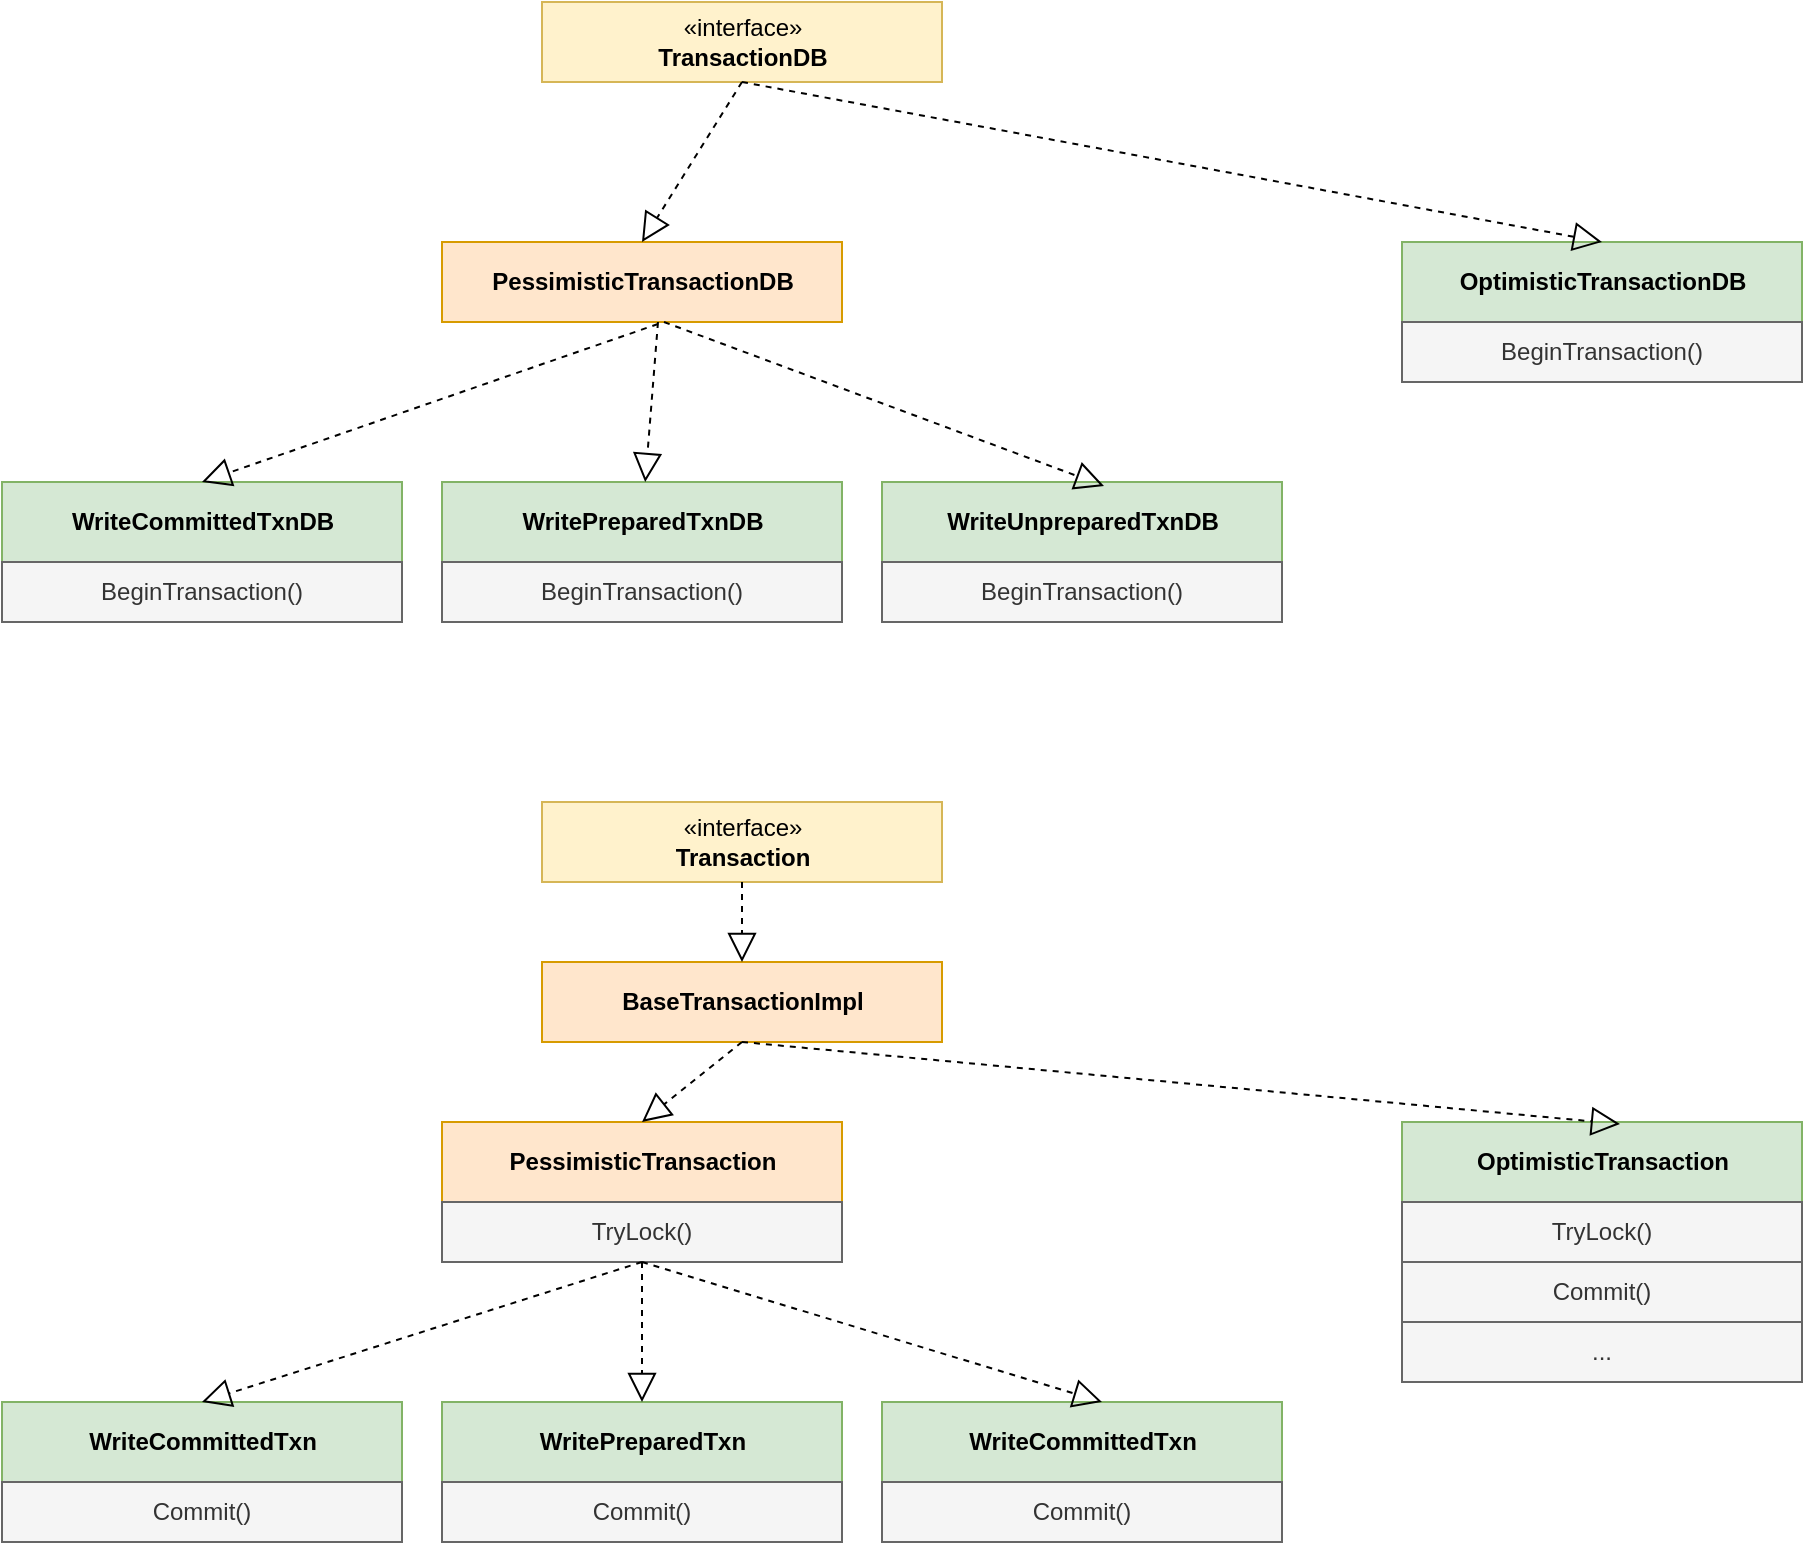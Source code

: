 <mxfile version="14.9.3" type="github">
  <diagram id="8KGm0N4p7uLPsV3gt4K9" name="Page-1">
    <mxGraphModel dx="2272" dy="839" grid="1" gridSize="10" guides="1" tooltips="1" connect="1" arrows="1" fold="1" page="1" pageScale="1" pageWidth="850" pageHeight="1100" math="0" shadow="0">
      <root>
        <mxCell id="0" />
        <mxCell id="1" parent="0" />
        <mxCell id="wUhDLif7GBNQYp5O0AHX-3" value="«interface»&lt;br&gt;&lt;b&gt;TransactionDB&lt;/b&gt;" style="html=1;fillColor=#fff2cc;strokeColor=#d6b656;" parent="1" vertex="1">
          <mxGeometry x="-510" y="140" width="200" height="40" as="geometry" />
        </mxCell>
        <mxCell id="wUhDLif7GBNQYp5O0AHX-5" value="&lt;b&gt;PessimisticTransactionDB &lt;/b&gt;" style="html=1;fillColor=#ffe6cc;strokeColor=#d79b00;" parent="1" vertex="1">
          <mxGeometry x="-560" y="260" width="200" height="40" as="geometry" />
        </mxCell>
        <mxCell id="wUhDLif7GBNQYp5O0AHX-6" value="OptimisticTransactionDB " style="html=1;fillColor=#d5e8d4;strokeColor=#82b366;fontStyle=1" parent="1" vertex="1">
          <mxGeometry x="-80" y="260" width="200" height="40" as="geometry" />
        </mxCell>
        <mxCell id="wUhDLif7GBNQYp5O0AHX-8" value="BeginTransaction()" style="rounded=0;whiteSpace=wrap;html=1;fillColor=#f5f5f5;strokeColor=#666666;fontColor=#333333;" parent="1" vertex="1">
          <mxGeometry x="-80" y="300" width="200" height="30" as="geometry" />
        </mxCell>
        <mxCell id="wUhDLif7GBNQYp5O0AHX-11" value="PessimisticTransaction" style="html=1;fillColor=#ffe6cc;strokeColor=#d79b00;fontStyle=1" parent="1" vertex="1">
          <mxGeometry x="-560" y="700" width="200" height="40" as="geometry" />
        </mxCell>
        <mxCell id="wUhDLif7GBNQYp5O0AHX-13" value="OptimisticTransaction" style="html=1;fillColor=#d5e8d4;strokeColor=#82b366;fontStyle=1" parent="1" vertex="1">
          <mxGeometry x="-80" y="700" width="200" height="40" as="geometry" />
        </mxCell>
        <mxCell id="wUhDLif7GBNQYp5O0AHX-15" value="«interface»&lt;br&gt;&lt;b&gt;Transaction&lt;/b&gt;" style="html=1;fillColor=#fff2cc;strokeColor=#d6b656;" parent="1" vertex="1">
          <mxGeometry x="-510" y="540" width="200" height="40" as="geometry" />
        </mxCell>
        <mxCell id="wUhDLif7GBNQYp5O0AHX-30" value="&lt;b&gt;BaseTransactionImpl&lt;/b&gt;" style="html=1;fillColor=#ffe6cc;strokeColor=#d79b00;" parent="1" vertex="1">
          <mxGeometry x="-510" y="620" width="200" height="40" as="geometry" />
        </mxCell>
        <mxCell id="wUhDLif7GBNQYp5O0AHX-31" value="" style="endArrow=block;dashed=1;endFill=0;endSize=12;html=1;exitX=0.5;exitY=1;exitDx=0;exitDy=0;entryX=0.5;entryY=0;entryDx=0;entryDy=0;" parent="1" source="wUhDLif7GBNQYp5O0AHX-3" edge="1" target="wUhDLif7GBNQYp5O0AHX-5">
          <mxGeometry width="160" relative="1" as="geometry">
            <mxPoint x="-780" y="250" as="sourcePoint" />
            <mxPoint x="-500" y="240" as="targetPoint" />
          </mxGeometry>
        </mxCell>
        <mxCell id="wUhDLif7GBNQYp5O0AHX-33" value="" style="endArrow=block;dashed=1;endFill=0;endSize=12;html=1;exitX=0.5;exitY=1;exitDx=0;exitDy=0;entryX=0.5;entryY=0;entryDx=0;entryDy=0;" parent="1" source="wUhDLif7GBNQYp5O0AHX-3" target="wUhDLif7GBNQYp5O0AHX-6" edge="1">
          <mxGeometry width="160" relative="1" as="geometry">
            <mxPoint x="-620" y="280" as="sourcePoint" />
            <mxPoint x="-460" y="280" as="targetPoint" />
          </mxGeometry>
        </mxCell>
        <mxCell id="wUhDLif7GBNQYp5O0AHX-38" value="" style="endArrow=block;dashed=1;endFill=0;endSize=12;html=1;exitX=0.5;exitY=1;exitDx=0;exitDy=0;entryX=0.5;entryY=0;entryDx=0;entryDy=0;" parent="1" source="wUhDLif7GBNQYp5O0AHX-15" target="wUhDLif7GBNQYp5O0AHX-30" edge="1">
          <mxGeometry width="160" relative="1" as="geometry">
            <mxPoint x="-785" y="680" as="sourcePoint" />
            <mxPoint x="-645" y="740" as="targetPoint" />
          </mxGeometry>
        </mxCell>
        <mxCell id="wUhDLif7GBNQYp5O0AHX-40" value="" style="endArrow=block;dashed=1;endFill=0;endSize=12;html=1;exitX=0.5;exitY=1;exitDx=0;exitDy=0;entryX=0.5;entryY=0;entryDx=0;entryDy=0;" parent="1" source="wUhDLif7GBNQYp5O0AHX-30" target="wUhDLif7GBNQYp5O0AHX-11" edge="1">
          <mxGeometry width="160" relative="1" as="geometry">
            <mxPoint x="-795" y="780" as="sourcePoint" />
            <mxPoint x="-655" y="840" as="targetPoint" />
          </mxGeometry>
        </mxCell>
        <mxCell id="wUhDLif7GBNQYp5O0AHX-41" value="" style="endArrow=block;dashed=1;endFill=0;endSize=12;html=1;entryX=0.545;entryY=0.025;entryDx=0;entryDy=0;exitX=0.5;exitY=1;exitDx=0;exitDy=0;entryPerimeter=0;" parent="1" source="wUhDLif7GBNQYp5O0AHX-30" target="wUhDLif7GBNQYp5O0AHX-13" edge="1">
          <mxGeometry width="160" relative="1" as="geometry">
            <mxPoint x="-785" y="750" as="sourcePoint" />
            <mxPoint x="-665" y="840" as="targetPoint" />
          </mxGeometry>
        </mxCell>
        <mxCell id="Xe59qDCcCS6_xqgz3qhU-2" value="TryLock()" style="rounded=0;whiteSpace=wrap;html=1;fillColor=#f5f5f5;strokeColor=#666666;fontColor=#333333;" vertex="1" parent="1">
          <mxGeometry x="-80" y="740" width="200" height="30" as="geometry" />
        </mxCell>
        <mxCell id="Xe59qDCcCS6_xqgz3qhU-4" value="Commit()" style="rounded=0;whiteSpace=wrap;html=1;fillColor=#f5f5f5;strokeColor=#666666;fontColor=#333333;" vertex="1" parent="1">
          <mxGeometry x="-80" y="770" width="200" height="30" as="geometry" />
        </mxCell>
        <mxCell id="Xe59qDCcCS6_xqgz3qhU-6" value="..." style="rounded=0;whiteSpace=wrap;html=1;fillColor=#f5f5f5;strokeColor=#666666;fontColor=#333333;" vertex="1" parent="1">
          <mxGeometry x="-80" y="800" width="200" height="30" as="geometry" />
        </mxCell>
        <mxCell id="Xe59qDCcCS6_xqgz3qhU-7" value="WriteCommittedTxnDB" style="html=1;fillColor=#d5e8d4;strokeColor=#82b366;fontStyle=1" vertex="1" parent="1">
          <mxGeometry x="-780" y="380" width="200" height="40" as="geometry" />
        </mxCell>
        <mxCell id="Xe59qDCcCS6_xqgz3qhU-8" value="TryLock()" style="rounded=0;whiteSpace=wrap;html=1;fillColor=#f5f5f5;strokeColor=#666666;fontColor=#333333;" vertex="1" parent="1">
          <mxGeometry x="-560" y="740" width="200" height="30" as="geometry" />
        </mxCell>
        <mxCell id="Xe59qDCcCS6_xqgz3qhU-9" value="BeginTransaction()" style="rounded=0;whiteSpace=wrap;html=1;fillColor=#f5f5f5;strokeColor=#666666;fontColor=#333333;" vertex="1" parent="1">
          <mxGeometry x="-780" y="420" width="200" height="30" as="geometry" />
        </mxCell>
        <mxCell id="Xe59qDCcCS6_xqgz3qhU-11" value="WritePreparedTxn" style="html=1;fillColor=#d5e8d4;strokeColor=#82b366;fontStyle=1" vertex="1" parent="1">
          <mxGeometry x="-560" y="840" width="200" height="40" as="geometry" />
        </mxCell>
        <mxCell id="Xe59qDCcCS6_xqgz3qhU-13" value="Commit()" style="rounded=0;whiteSpace=wrap;html=1;fillColor=#f5f5f5;strokeColor=#666666;fontColor=#333333;" vertex="1" parent="1">
          <mxGeometry x="-560" y="880" width="200" height="30" as="geometry" />
        </mxCell>
        <mxCell id="Xe59qDCcCS6_xqgz3qhU-15" value="WritePreparedTxnDB" style="html=1;fillColor=#d5e8d4;strokeColor=#82b366;fontStyle=1" vertex="1" parent="1">
          <mxGeometry x="-560" y="380" width="200" height="40" as="geometry" />
        </mxCell>
        <mxCell id="Xe59qDCcCS6_xqgz3qhU-16" value="BeginTransaction()" style="rounded=0;whiteSpace=wrap;html=1;fillColor=#f5f5f5;strokeColor=#666666;fontColor=#333333;" vertex="1" parent="1">
          <mxGeometry x="-560" y="420" width="200" height="30" as="geometry" />
        </mxCell>
        <mxCell id="Xe59qDCcCS6_xqgz3qhU-17" value="" style="endArrow=block;dashed=1;endFill=0;endSize=12;html=1;exitX=0.54;exitY=1.025;exitDx=0;exitDy=0;exitPerimeter=0;entryX=0.5;entryY=0;entryDx=0;entryDy=0;" edge="1" parent="1" source="wUhDLif7GBNQYp5O0AHX-5" target="Xe59qDCcCS6_xqgz3qhU-7">
          <mxGeometry width="160" relative="1" as="geometry">
            <mxPoint x="-500" y="280" as="sourcePoint" />
            <mxPoint x="-590" y="340" as="targetPoint" />
          </mxGeometry>
        </mxCell>
        <mxCell id="Xe59qDCcCS6_xqgz3qhU-18" value="WriteUnpreparedTxnDB" style="html=1;fillColor=#d5e8d4;strokeColor=#82b366;fontStyle=1" vertex="1" parent="1">
          <mxGeometry x="-340" y="380" width="200" height="40" as="geometry" />
        </mxCell>
        <mxCell id="Xe59qDCcCS6_xqgz3qhU-19" value="BeginTransaction()" style="rounded=0;whiteSpace=wrap;html=1;fillColor=#f5f5f5;strokeColor=#666666;fontColor=#333333;" vertex="1" parent="1">
          <mxGeometry x="-340" y="420" width="200" height="30" as="geometry" />
        </mxCell>
        <mxCell id="Xe59qDCcCS6_xqgz3qhU-20" value="" style="endArrow=block;dashed=1;endFill=0;endSize=12;html=1;" edge="1" parent="1" target="Xe59qDCcCS6_xqgz3qhU-15">
          <mxGeometry width="160" relative="1" as="geometry">
            <mxPoint x="-452" y="300" as="sourcePoint" />
            <mxPoint x="-670" y="390" as="targetPoint" />
          </mxGeometry>
        </mxCell>
        <mxCell id="Xe59qDCcCS6_xqgz3qhU-21" value="" style="endArrow=block;dashed=1;endFill=0;endSize=12;html=1;entryX=0.555;entryY=0.05;entryDx=0;entryDy=0;entryPerimeter=0;exitX=0.555;exitY=1;exitDx=0;exitDy=0;exitPerimeter=0;" edge="1" parent="1" source="wUhDLif7GBNQYp5O0AHX-5" target="Xe59qDCcCS6_xqgz3qhU-18">
          <mxGeometry width="160" relative="1" as="geometry">
            <mxPoint x="-490" y="290" as="sourcePoint" />
            <mxPoint x="-456.667" y="390" as="targetPoint" />
          </mxGeometry>
        </mxCell>
        <mxCell id="Xe59qDCcCS6_xqgz3qhU-25" value="" style="endArrow=block;dashed=1;endFill=0;endSize=12;html=1;exitX=0.5;exitY=1;exitDx=0;exitDy=0;" edge="1" parent="1" source="Xe59qDCcCS6_xqgz3qhU-8" target="Xe59qDCcCS6_xqgz3qhU-11">
          <mxGeometry width="160" relative="1" as="geometry">
            <mxPoint x="-442" y="310" as="sourcePoint" />
            <mxPoint x="-448.4" y="390" as="targetPoint" />
          </mxGeometry>
        </mxCell>
        <mxCell id="Xe59qDCcCS6_xqgz3qhU-26" value="WriteCommittedTxn" style="html=1;fillColor=#d5e8d4;strokeColor=#82b366;fontStyle=1" vertex="1" parent="1">
          <mxGeometry x="-780" y="840" width="200" height="40" as="geometry" />
        </mxCell>
        <mxCell id="Xe59qDCcCS6_xqgz3qhU-27" value="Commit()" style="rounded=0;whiteSpace=wrap;html=1;fillColor=#f5f5f5;strokeColor=#666666;fontColor=#333333;" vertex="1" parent="1">
          <mxGeometry x="-780" y="880" width="200" height="30" as="geometry" />
        </mxCell>
        <mxCell id="Xe59qDCcCS6_xqgz3qhU-28" value="" style="endArrow=block;dashed=1;endFill=0;endSize=12;html=1;exitX=0.5;exitY=1;exitDx=0;exitDy=0;entryX=0.5;entryY=0;entryDx=0;entryDy=0;" edge="1" parent="1" source="Xe59qDCcCS6_xqgz3qhU-8" target="Xe59qDCcCS6_xqgz3qhU-26">
          <mxGeometry width="160" relative="1" as="geometry">
            <mxPoint x="-450" y="780" as="sourcePoint" />
            <mxPoint x="-450" y="850" as="targetPoint" />
          </mxGeometry>
        </mxCell>
        <mxCell id="Xe59qDCcCS6_xqgz3qhU-29" value="WriteCommittedTxn" style="html=1;fillColor=#d5e8d4;strokeColor=#82b366;fontStyle=1" vertex="1" parent="1">
          <mxGeometry x="-340" y="840" width="200" height="40" as="geometry" />
        </mxCell>
        <mxCell id="Xe59qDCcCS6_xqgz3qhU-30" value="Commit()" style="rounded=0;whiteSpace=wrap;html=1;fillColor=#f5f5f5;strokeColor=#666666;fontColor=#333333;" vertex="1" parent="1">
          <mxGeometry x="-340" y="880" width="200" height="30" as="geometry" />
        </mxCell>
        <mxCell id="Xe59qDCcCS6_xqgz3qhU-31" value="" style="endArrow=block;dashed=1;endFill=0;endSize=12;html=1;entryX=0.55;entryY=0;entryDx=0;entryDy=0;entryPerimeter=0;" edge="1" parent="1" target="Xe59qDCcCS6_xqgz3qhU-29">
          <mxGeometry width="160" relative="1" as="geometry">
            <mxPoint x="-460" y="770" as="sourcePoint" />
            <mxPoint x="-450" y="850" as="targetPoint" />
          </mxGeometry>
        </mxCell>
      </root>
    </mxGraphModel>
  </diagram>
</mxfile>
